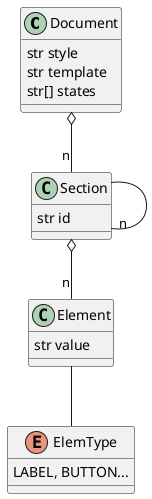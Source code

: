 @startuml

Document o-- "n" Section
Section -- "n" Section
Section o-- "n" Element
Element -- ElemType

class Document {
    str style
    str template
    str[] states
}

class Section {
    str id
}

class Element {
    str value
}

enum ElemType {
    LABEL, BUTTON...
}



@enduml